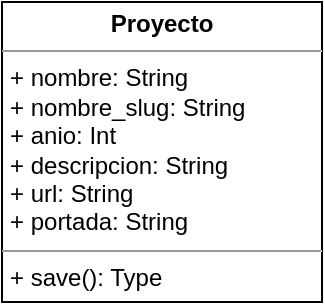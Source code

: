 <mxfile version="21.2.3" type="github" pages="2">
  <diagram id="C5RBs43oDa-KdzZeNtuy" name="Clases">
    <mxGraphModel dx="880" dy="524" grid="1" gridSize="10" guides="1" tooltips="1" connect="1" arrows="1" fold="1" page="1" pageScale="1" pageWidth="827" pageHeight="1169" math="0" shadow="0">
      <root>
        <mxCell id="WIyWlLk6GJQsqaUBKTNV-0" />
        <mxCell id="WIyWlLk6GJQsqaUBKTNV-1" parent="WIyWlLk6GJQsqaUBKTNV-0" />
        <mxCell id="_8CniyH_JHvJOBeAqfbW-0" value="&lt;p style=&quot;margin:0px;margin-top:4px;text-align:center;&quot;&gt;&lt;b&gt;Proyecto&lt;/b&gt;&lt;/p&gt;&lt;hr size=&quot;1&quot;&gt;&lt;p style=&quot;margin:0px;margin-left:4px;&quot;&gt;+ nombre: String&lt;/p&gt;&lt;p style=&quot;margin:0px;margin-left:4px;&quot;&gt;+ nombre_slug: String&lt;br&gt;&lt;/p&gt;&lt;p style=&quot;margin:0px;margin-left:4px;&quot;&gt;+ anio: Int&lt;br&gt;&lt;/p&gt;&lt;p style=&quot;margin:0px;margin-left:4px;&quot;&gt;+ descripcion: String&lt;br&gt;&lt;/p&gt;&lt;p style=&quot;margin:0px;margin-left:4px;&quot;&gt;+ url: String&lt;br&gt;&lt;/p&gt;&lt;p style=&quot;margin:0px;margin-left:4px;&quot;&gt;+ portada: String&lt;/p&gt;&lt;hr size=&quot;1&quot;&gt;&lt;p style=&quot;margin:0px;margin-left:4px;&quot;&gt;+ save(): Type&lt;/p&gt;" style="verticalAlign=top;align=left;overflow=fill;fontSize=12;fontFamily=Helvetica;html=1;" vertex="1" parent="WIyWlLk6GJQsqaUBKTNV-1">
          <mxGeometry x="60" y="90" width="160" height="150" as="geometry" />
        </mxCell>
      </root>
    </mxGraphModel>
  </diagram>
  <diagram id="jI-VL5myw-_NNLmwpRfe" name="Entidad Rel">
    <mxGraphModel dx="1195" dy="657" grid="1" gridSize="10" guides="1" tooltips="1" connect="1" arrows="1" fold="1" page="1" pageScale="1" pageWidth="827" pageHeight="1169" math="0" shadow="0">
      <root>
        <mxCell id="0" />
        <mxCell id="1" parent="0" />
        <mxCell id="ToslXntGfhp11r8PRzip-39" value="categoria" style="shape=table;startSize=30;container=1;collapsible=1;childLayout=tableLayout;fixedRows=1;rowLines=0;fontStyle=1;align=center;resizeLast=1;html=1;" vertex="1" parent="1">
          <mxGeometry x="40" y="40" width="180" height="120" as="geometry" />
        </mxCell>
        <mxCell id="ToslXntGfhp11r8PRzip-40" value="" style="shape=tableRow;horizontal=0;startSize=0;swimlaneHead=0;swimlaneBody=0;fillColor=none;collapsible=0;dropTarget=0;points=[[0,0.5],[1,0.5]];portConstraint=eastwest;top=0;left=0;right=0;bottom=1;" vertex="1" parent="ToslXntGfhp11r8PRzip-39">
          <mxGeometry y="30" width="180" height="30" as="geometry" />
        </mxCell>
        <mxCell id="ToslXntGfhp11r8PRzip-41" value="PK" style="shape=partialRectangle;connectable=0;fillColor=none;top=0;left=0;bottom=0;right=0;fontStyle=1;overflow=hidden;whiteSpace=wrap;html=1;" vertex="1" parent="ToslXntGfhp11r8PRzip-40">
          <mxGeometry width="30" height="30" as="geometry">
            <mxRectangle width="30" height="30" as="alternateBounds" />
          </mxGeometry>
        </mxCell>
        <mxCell id="ToslXntGfhp11r8PRzip-42" value="id_categoria" style="shape=partialRectangle;connectable=0;fillColor=none;top=0;left=0;bottom=0;right=0;align=left;spacingLeft=6;fontStyle=5;overflow=hidden;whiteSpace=wrap;html=1;" vertex="1" parent="ToslXntGfhp11r8PRzip-40">
          <mxGeometry x="30" width="150" height="30" as="geometry">
            <mxRectangle width="150" height="30" as="alternateBounds" />
          </mxGeometry>
        </mxCell>
        <mxCell id="ToslXntGfhp11r8PRzip-43" value="" style="shape=tableRow;horizontal=0;startSize=0;swimlaneHead=0;swimlaneBody=0;fillColor=none;collapsible=0;dropTarget=0;points=[[0,0.5],[1,0.5]];portConstraint=eastwest;top=0;left=0;right=0;bottom=0;" vertex="1" parent="ToslXntGfhp11r8PRzip-39">
          <mxGeometry y="60" width="180" height="30" as="geometry" />
        </mxCell>
        <mxCell id="ToslXntGfhp11r8PRzip-44" value="" style="shape=partialRectangle;connectable=0;fillColor=none;top=0;left=0;bottom=0;right=0;editable=1;overflow=hidden;whiteSpace=wrap;html=1;" vertex="1" parent="ToslXntGfhp11r8PRzip-43">
          <mxGeometry width="30" height="30" as="geometry">
            <mxRectangle width="30" height="30" as="alternateBounds" />
          </mxGeometry>
        </mxCell>
        <mxCell id="ToslXntGfhp11r8PRzip-45" value="nombre" style="shape=partialRectangle;connectable=0;fillColor=none;top=0;left=0;bottom=0;right=0;align=left;spacingLeft=6;overflow=hidden;whiteSpace=wrap;html=1;" vertex="1" parent="ToslXntGfhp11r8PRzip-43">
          <mxGeometry x="30" width="150" height="30" as="geometry">
            <mxRectangle width="150" height="30" as="alternateBounds" />
          </mxGeometry>
        </mxCell>
        <mxCell id="ToslXntGfhp11r8PRzip-46" value="" style="shape=tableRow;horizontal=0;startSize=0;swimlaneHead=0;swimlaneBody=0;fillColor=none;collapsible=0;dropTarget=0;points=[[0,0.5],[1,0.5]];portConstraint=eastwest;top=0;left=0;right=0;bottom=0;" vertex="1" parent="ToslXntGfhp11r8PRzip-39">
          <mxGeometry y="90" width="180" height="30" as="geometry" />
        </mxCell>
        <mxCell id="ToslXntGfhp11r8PRzip-47" value="" style="shape=partialRectangle;connectable=0;fillColor=none;top=0;left=0;bottom=0;right=0;editable=1;overflow=hidden;whiteSpace=wrap;html=1;" vertex="1" parent="ToslXntGfhp11r8PRzip-46">
          <mxGeometry width="30" height="30" as="geometry">
            <mxRectangle width="30" height="30" as="alternateBounds" />
          </mxGeometry>
        </mxCell>
        <mxCell id="ToslXntGfhp11r8PRzip-48" value="baja" style="shape=partialRectangle;connectable=0;fillColor=none;top=0;left=0;bottom=0;right=0;align=left;spacingLeft=6;overflow=hidden;whiteSpace=wrap;html=1;" vertex="1" parent="ToslXntGfhp11r8PRzip-46">
          <mxGeometry x="30" width="150" height="30" as="geometry">
            <mxRectangle width="150" height="30" as="alternateBounds" />
          </mxGeometry>
        </mxCell>
      </root>
    </mxGraphModel>
  </diagram>
</mxfile>
